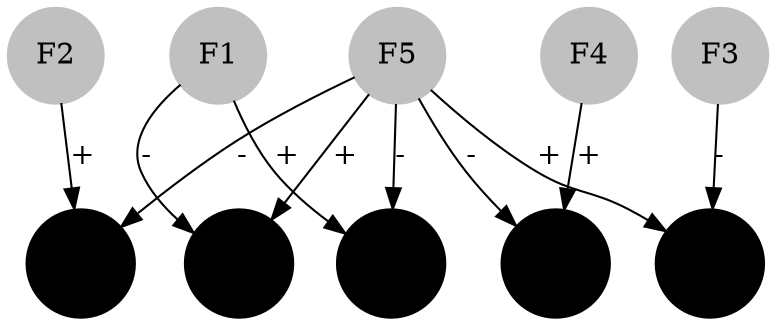 digraph SocialNetwork {
    // 设置节点样式
    node [shape=circle, style=filled];
    
    // 定义女性节点（灰色）
    "F1" [color=gray, label="F1"];
    "F2" [color=gray, label="F2"];
    "F3" [color=gray, label="F3"];
    "F4" [color=gray, label="F4"];
    "F5" [color=gray, label="F5"];
    
    // 定义男性节点（黑色）
    "M1" [color=black, label="M1"];
    "M2" [color=black, label="M2"];
    "M3" [color=black, label="M3"];
    "M4" [color=black, label="M4"];
    "M5" [color=black, label="M5"];
    
    // 连接节点（标记正负性）
    "F1" -> "M1" [label="+"];
    "F1" -> "M2" [label="-"];
    "F2" -> "M3" [label="+"];
    "F3" -> "M4" [label="-"];
    "F4" -> "M5" [label="+"];
    "F5" -> "M1" [label="-"];
    "F5" -> "M2" [label="+"];
    "F5" -> "M3" [label="-"];
    "F5" -> "M4" [label="+"];
    "F5" -> "M5" [label="-"];
}
